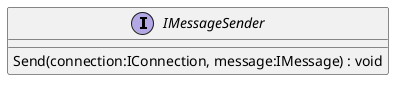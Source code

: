 @startuml
interface IMessageSender {
    Send(connection:IConnection, message:IMessage) : void
}
@enduml
